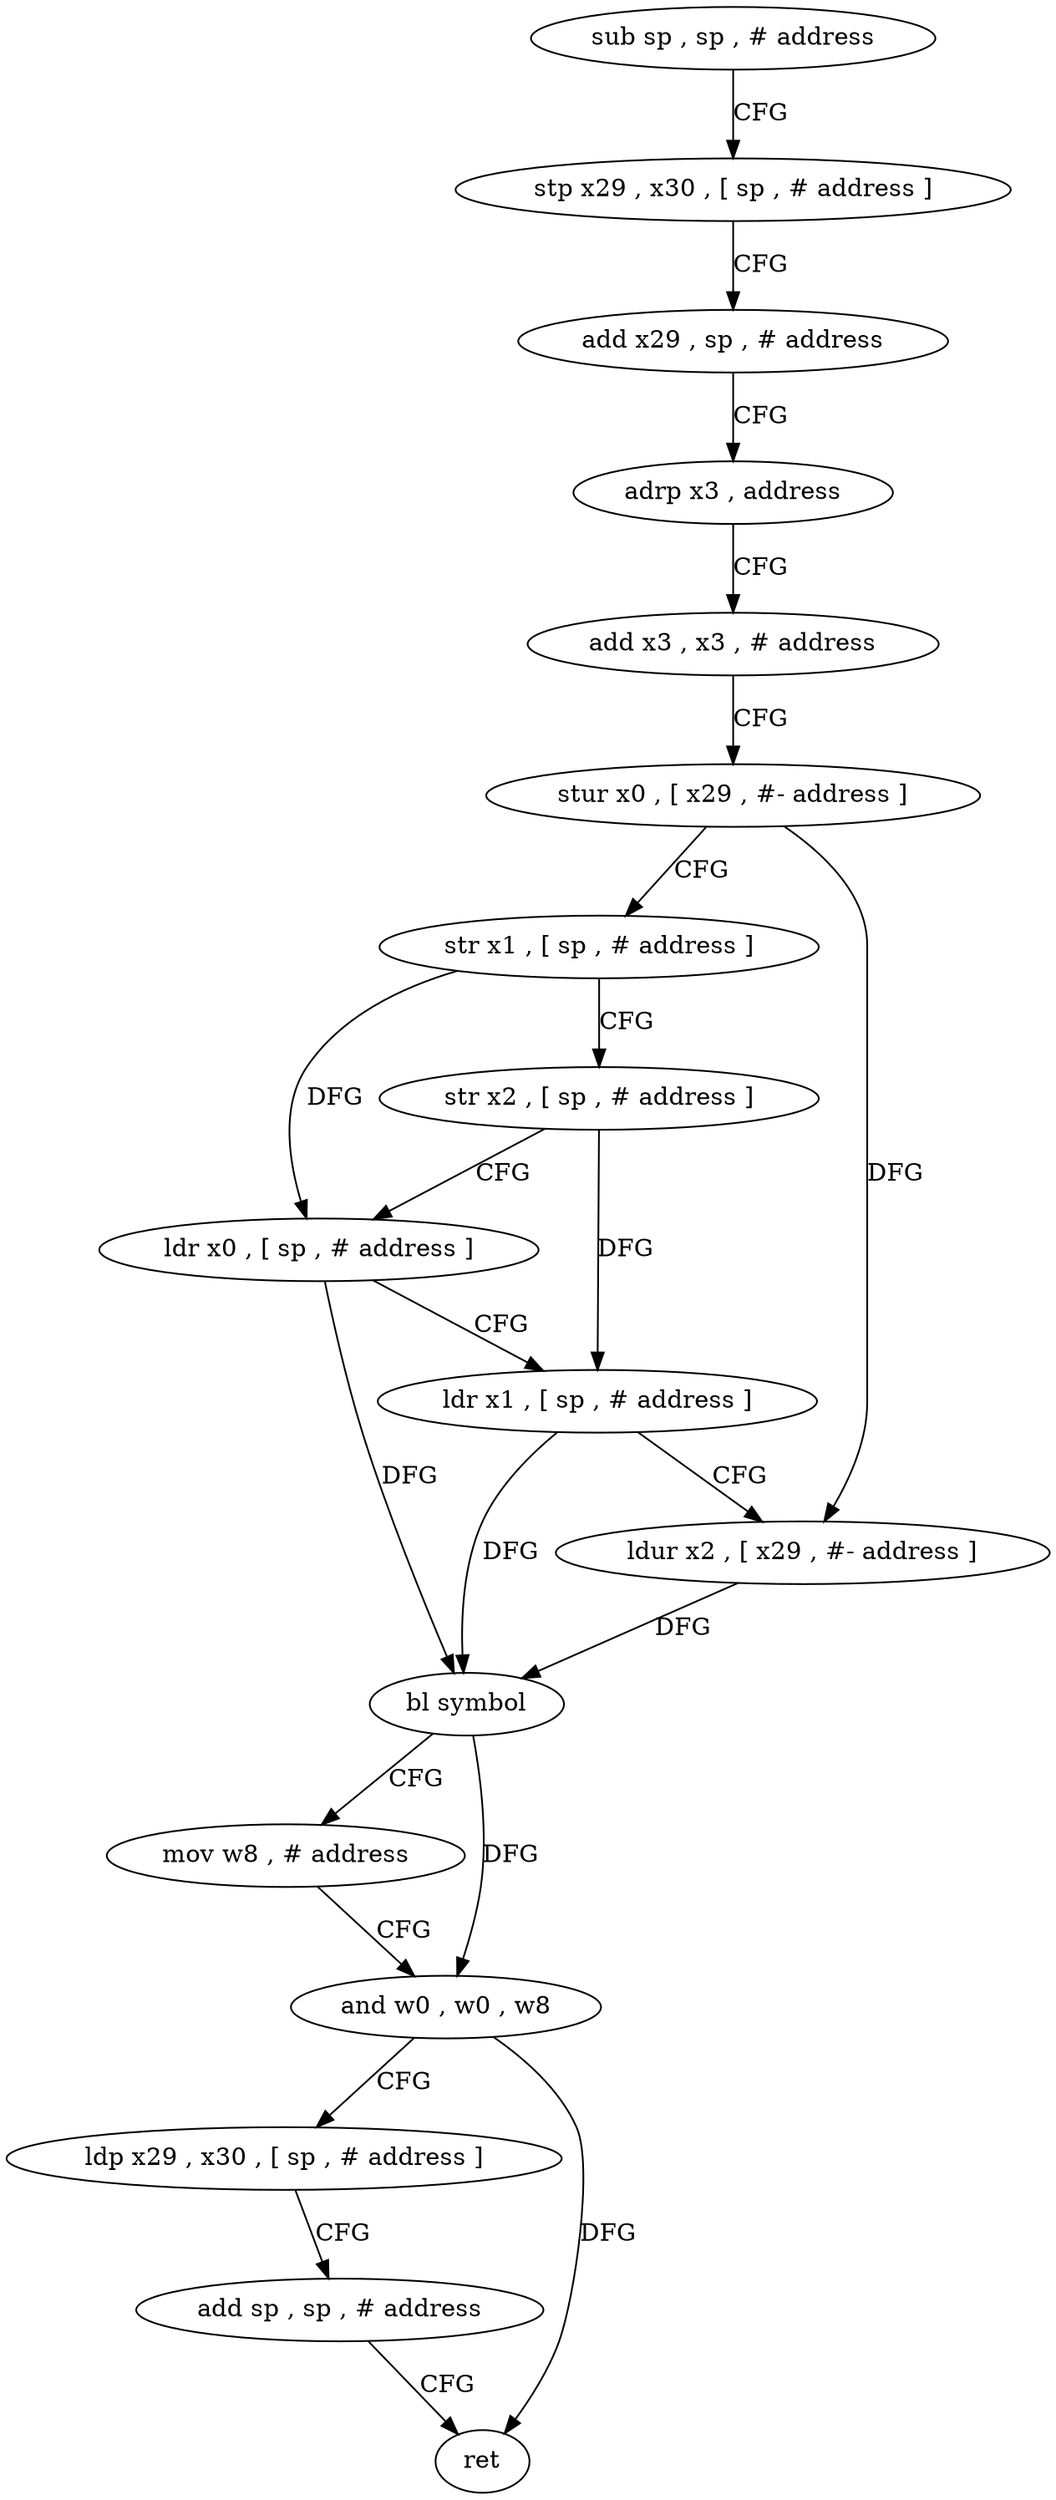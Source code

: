 digraph "func" {
"4282104" [label = "sub sp , sp , # address" ]
"4282108" [label = "stp x29 , x30 , [ sp , # address ]" ]
"4282112" [label = "add x29 , sp , # address" ]
"4282116" [label = "adrp x3 , address" ]
"4282120" [label = "add x3 , x3 , # address" ]
"4282124" [label = "stur x0 , [ x29 , #- address ]" ]
"4282128" [label = "str x1 , [ sp , # address ]" ]
"4282132" [label = "str x2 , [ sp , # address ]" ]
"4282136" [label = "ldr x0 , [ sp , # address ]" ]
"4282140" [label = "ldr x1 , [ sp , # address ]" ]
"4282144" [label = "ldur x2 , [ x29 , #- address ]" ]
"4282148" [label = "bl symbol" ]
"4282152" [label = "mov w8 , # address" ]
"4282156" [label = "and w0 , w0 , w8" ]
"4282160" [label = "ldp x29 , x30 , [ sp , # address ]" ]
"4282164" [label = "add sp , sp , # address" ]
"4282168" [label = "ret" ]
"4282104" -> "4282108" [ label = "CFG" ]
"4282108" -> "4282112" [ label = "CFG" ]
"4282112" -> "4282116" [ label = "CFG" ]
"4282116" -> "4282120" [ label = "CFG" ]
"4282120" -> "4282124" [ label = "CFG" ]
"4282124" -> "4282128" [ label = "CFG" ]
"4282124" -> "4282144" [ label = "DFG" ]
"4282128" -> "4282132" [ label = "CFG" ]
"4282128" -> "4282136" [ label = "DFG" ]
"4282132" -> "4282136" [ label = "CFG" ]
"4282132" -> "4282140" [ label = "DFG" ]
"4282136" -> "4282140" [ label = "CFG" ]
"4282136" -> "4282148" [ label = "DFG" ]
"4282140" -> "4282144" [ label = "CFG" ]
"4282140" -> "4282148" [ label = "DFG" ]
"4282144" -> "4282148" [ label = "DFG" ]
"4282148" -> "4282152" [ label = "CFG" ]
"4282148" -> "4282156" [ label = "DFG" ]
"4282152" -> "4282156" [ label = "CFG" ]
"4282156" -> "4282160" [ label = "CFG" ]
"4282156" -> "4282168" [ label = "DFG" ]
"4282160" -> "4282164" [ label = "CFG" ]
"4282164" -> "4282168" [ label = "CFG" ]
}

